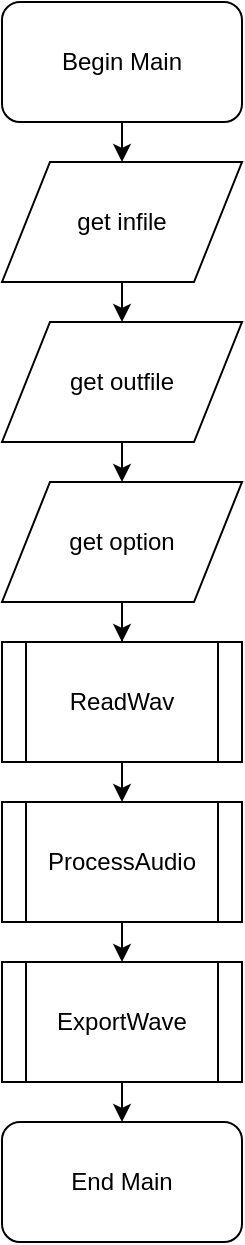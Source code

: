 <mxfile version="13.3.2" type="device"><diagram id="wFeXkzUM9rq6noYswe82" name="Page-1"><mxGraphModel dx="1182" dy="727" grid="1" gridSize="10" guides="1" tooltips="1" connect="1" arrows="1" fold="1" page="1" pageScale="1" pageWidth="900" pageHeight="1600" math="0" shadow="0"><root><mxCell id="0"/><mxCell id="1" parent="0"/><mxCell id="JWhIWPhbju1MIuFCEkW_-10" style="edgeStyle=orthogonalEdgeStyle;rounded=0;orthogonalLoop=1;jettySize=auto;html=1;exitX=0.5;exitY=1;exitDx=0;exitDy=0;entryX=0.5;entryY=0;entryDx=0;entryDy=0;" edge="1" parent="1" source="JWhIWPhbju1MIuFCEkW_-1" target="JWhIWPhbju1MIuFCEkW_-2"><mxGeometry relative="1" as="geometry"/></mxCell><mxCell id="JWhIWPhbju1MIuFCEkW_-1" value="Begin Main" style="rounded=1;whiteSpace=wrap;html=1;" vertex="1" parent="1"><mxGeometry x="390" y="30" width="120" height="60" as="geometry"/></mxCell><mxCell id="JWhIWPhbju1MIuFCEkW_-11" style="edgeStyle=orthogonalEdgeStyle;rounded=0;orthogonalLoop=1;jettySize=auto;html=1;exitX=0.5;exitY=1;exitDx=0;exitDy=0;entryX=0.5;entryY=0;entryDx=0;entryDy=0;" edge="1" parent="1" source="JWhIWPhbju1MIuFCEkW_-2" target="JWhIWPhbju1MIuFCEkW_-3"><mxGeometry relative="1" as="geometry"/></mxCell><mxCell id="JWhIWPhbju1MIuFCEkW_-2" value="get infile" style="shape=parallelogram;perimeter=parallelogramPerimeter;whiteSpace=wrap;html=1;" vertex="1" parent="1"><mxGeometry x="390" y="110" width="120" height="60" as="geometry"/></mxCell><mxCell id="JWhIWPhbju1MIuFCEkW_-12" style="edgeStyle=orthogonalEdgeStyle;rounded=0;orthogonalLoop=1;jettySize=auto;html=1;exitX=0.5;exitY=1;exitDx=0;exitDy=0;entryX=0.5;entryY=0;entryDx=0;entryDy=0;" edge="1" parent="1" source="JWhIWPhbju1MIuFCEkW_-3" target="JWhIWPhbju1MIuFCEkW_-4"><mxGeometry relative="1" as="geometry"/></mxCell><mxCell id="JWhIWPhbju1MIuFCEkW_-3" value="get outfile" style="shape=parallelogram;perimeter=parallelogramPerimeter;whiteSpace=wrap;html=1;" vertex="1" parent="1"><mxGeometry x="390" y="190" width="120" height="60" as="geometry"/></mxCell><mxCell id="JWhIWPhbju1MIuFCEkW_-13" style="edgeStyle=orthogonalEdgeStyle;rounded=0;orthogonalLoop=1;jettySize=auto;html=1;exitX=0.5;exitY=1;exitDx=0;exitDy=0;" edge="1" parent="1" source="JWhIWPhbju1MIuFCEkW_-4" target="JWhIWPhbju1MIuFCEkW_-5"><mxGeometry relative="1" as="geometry"/></mxCell><mxCell id="JWhIWPhbju1MIuFCEkW_-4" value="get option" style="shape=parallelogram;perimeter=parallelogramPerimeter;whiteSpace=wrap;html=1;" vertex="1" parent="1"><mxGeometry x="390" y="270" width="120" height="60" as="geometry"/></mxCell><mxCell id="JWhIWPhbju1MIuFCEkW_-14" style="edgeStyle=orthogonalEdgeStyle;rounded=0;orthogonalLoop=1;jettySize=auto;html=1;exitX=0.5;exitY=1;exitDx=0;exitDy=0;entryX=0.5;entryY=0;entryDx=0;entryDy=0;" edge="1" parent="1" source="JWhIWPhbju1MIuFCEkW_-5" target="JWhIWPhbju1MIuFCEkW_-7"><mxGeometry relative="1" as="geometry"/></mxCell><mxCell id="JWhIWPhbju1MIuFCEkW_-5" value="ReadWav" style="shape=process;whiteSpace=wrap;html=1;backgroundOutline=1;" vertex="1" parent="1"><mxGeometry x="390" y="350" width="120" height="60" as="geometry"/></mxCell><mxCell id="JWhIWPhbju1MIuFCEkW_-15" style="edgeStyle=orthogonalEdgeStyle;rounded=0;orthogonalLoop=1;jettySize=auto;html=1;exitX=0.5;exitY=1;exitDx=0;exitDy=0;entryX=0.5;entryY=0;entryDx=0;entryDy=0;" edge="1" parent="1" source="JWhIWPhbju1MIuFCEkW_-7" target="JWhIWPhbju1MIuFCEkW_-8"><mxGeometry relative="1" as="geometry"/></mxCell><mxCell id="JWhIWPhbju1MIuFCEkW_-7" value="ProcessAudio" style="shape=process;whiteSpace=wrap;html=1;backgroundOutline=1;" vertex="1" parent="1"><mxGeometry x="390" y="430" width="120" height="60" as="geometry"/></mxCell><mxCell id="JWhIWPhbju1MIuFCEkW_-16" style="edgeStyle=orthogonalEdgeStyle;rounded=0;orthogonalLoop=1;jettySize=auto;html=1;exitX=0.5;exitY=1;exitDx=0;exitDy=0;entryX=0.5;entryY=0;entryDx=0;entryDy=0;" edge="1" parent="1" source="JWhIWPhbju1MIuFCEkW_-8" target="JWhIWPhbju1MIuFCEkW_-9"><mxGeometry relative="1" as="geometry"/></mxCell><mxCell id="JWhIWPhbju1MIuFCEkW_-8" value="ExportWave" style="shape=process;whiteSpace=wrap;html=1;backgroundOutline=1;" vertex="1" parent="1"><mxGeometry x="390" y="510" width="120" height="60" as="geometry"/></mxCell><mxCell id="JWhIWPhbju1MIuFCEkW_-9" value="End Main" style="rounded=1;whiteSpace=wrap;html=1;" vertex="1" parent="1"><mxGeometry x="390" y="590" width="120" height="60" as="geometry"/></mxCell></root></mxGraphModel></diagram></mxfile>